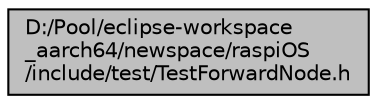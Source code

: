 digraph "D:/Pool/eclipse-workspace_aarch64/newspace/raspiOS/include/test/TestForwardNode.h"
{
  edge [fontname="Helvetica",fontsize="10",labelfontname="Helvetica",labelfontsize="10"];
  node [fontname="Helvetica",fontsize="10",shape=record];
  Node2599 [label="D:/Pool/eclipse-workspace\l_aarch64/newspace/raspiOS\l/include/test/TestForwardNode.h",height=0.2,width=0.4,color="black", fillcolor="grey75", style="filled", fontcolor="black"];
}
